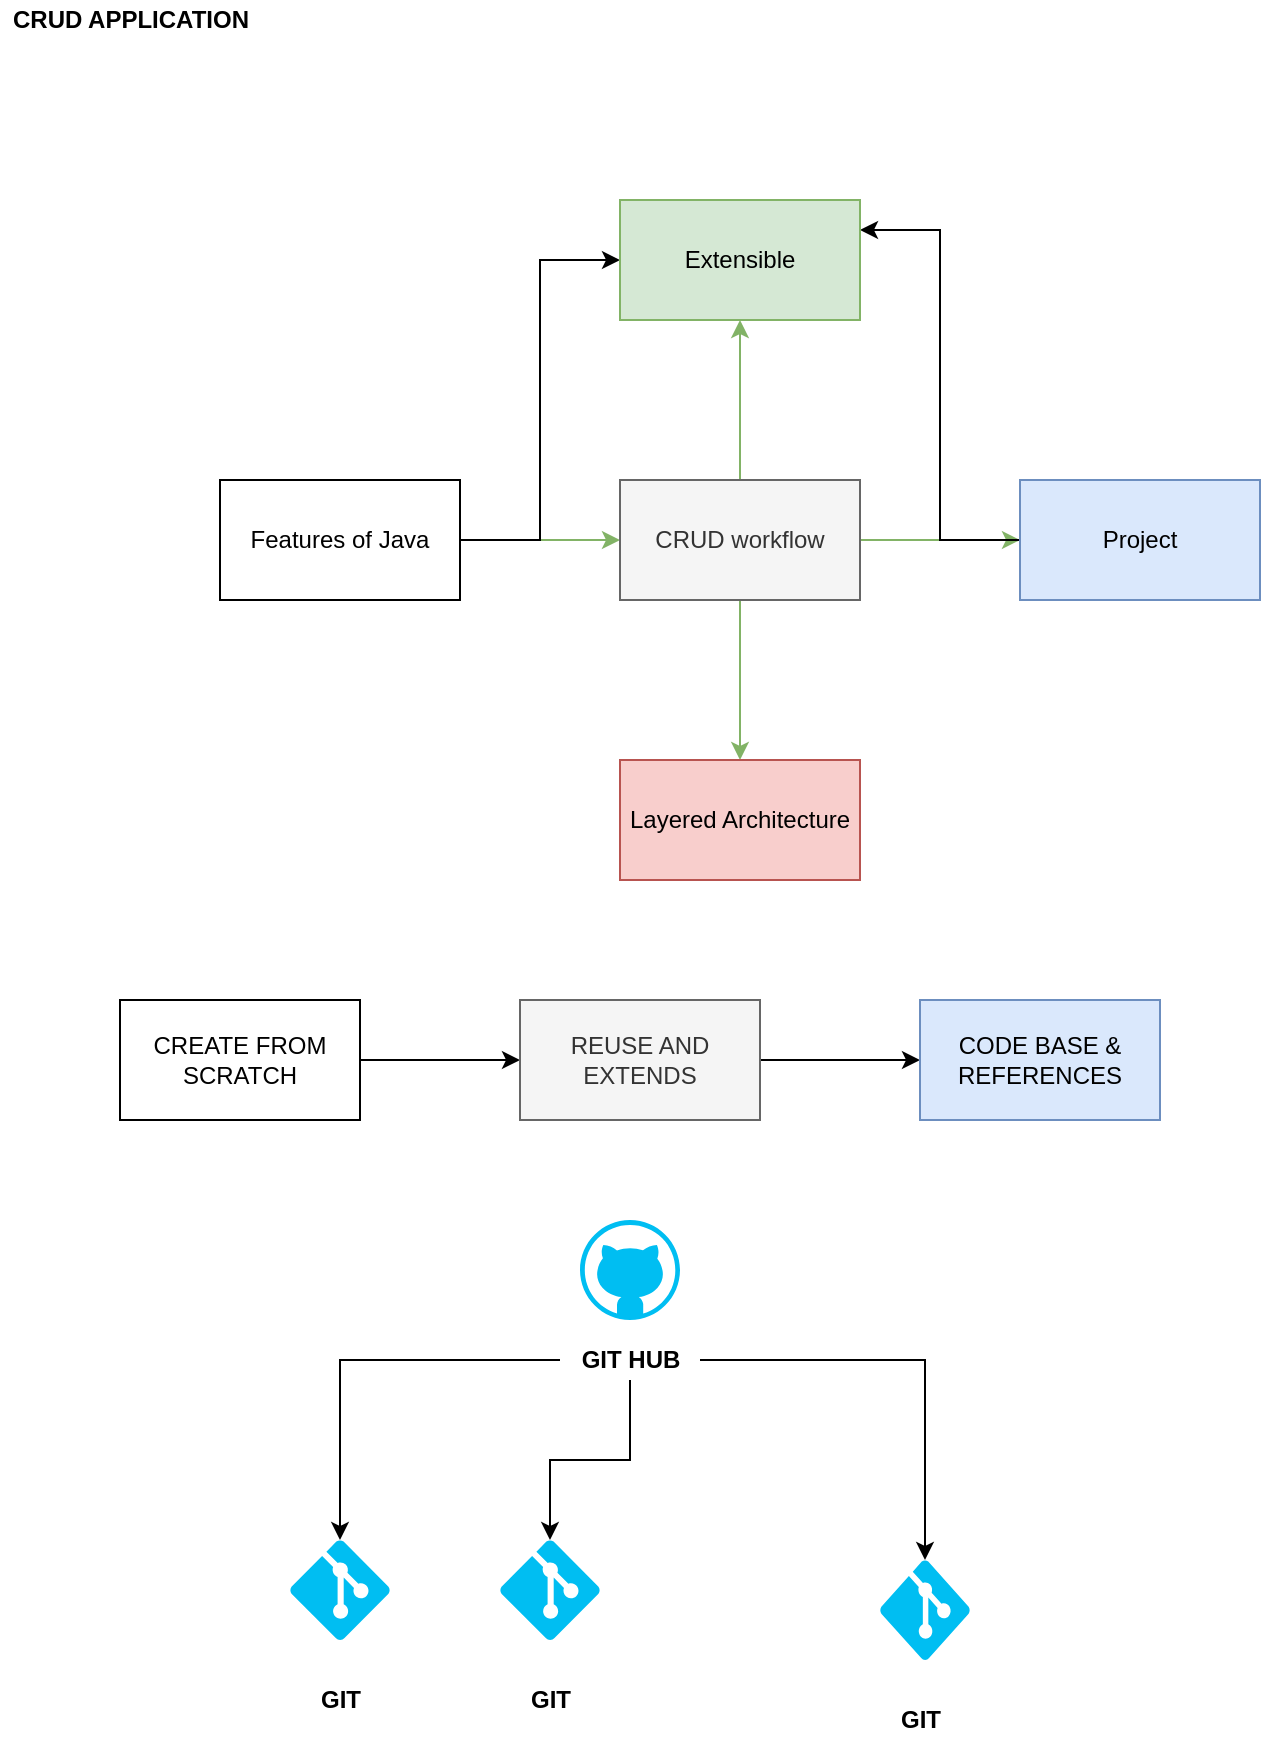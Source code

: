 <mxfile version="14.5.1" type="device" pages="5"><diagram id="7Rij3H_nVfbU7Rpy2KjH" name="Java Workflow"><mxGraphModel dx="1038" dy="616" grid="1" gridSize="10" guides="1" tooltips="1" connect="1" arrows="1" fold="1" page="1" pageScale="1" pageWidth="850" pageHeight="1100" math="0" shadow="0"><root><mxCell id="0"/><mxCell id="1" parent="0"/><mxCell id="KpVzfVhoJ_mXzQGME-BF-3" value="" style="edgeStyle=orthogonalEdgeStyle;rounded=0;orthogonalLoop=1;jettySize=auto;html=1;fillColor=#d5e8d4;strokeColor=#82b366;" parent="1" source="KpVzfVhoJ_mXzQGME-BF-1" target="KpVzfVhoJ_mXzQGME-BF-2" edge="1"><mxGeometry relative="1" as="geometry"/></mxCell><mxCell id="KpVzfVhoJ_mXzQGME-BF-10" style="edgeStyle=orthogonalEdgeStyle;rounded=0;orthogonalLoop=1;jettySize=auto;html=1;entryX=0;entryY=0.5;entryDx=0;entryDy=0;" parent="1" source="KpVzfVhoJ_mXzQGME-BF-1" target="KpVzfVhoJ_mXzQGME-BF-8" edge="1"><mxGeometry relative="1" as="geometry"/></mxCell><mxCell id="KpVzfVhoJ_mXzQGME-BF-1" value="Features of Java" style="rounded=0;whiteSpace=wrap;html=1;" parent="1" vertex="1"><mxGeometry x="130" y="260" width="120" height="60" as="geometry"/></mxCell><mxCell id="KpVzfVhoJ_mXzQGME-BF-5" value="" style="edgeStyle=orthogonalEdgeStyle;rounded=0;orthogonalLoop=1;jettySize=auto;html=1;fillColor=#d5e8d4;strokeColor=#82b366;" parent="1" source="KpVzfVhoJ_mXzQGME-BF-2" target="KpVzfVhoJ_mXzQGME-BF-4" edge="1"><mxGeometry relative="1" as="geometry"/></mxCell><mxCell id="KpVzfVhoJ_mXzQGME-BF-7" value="" style="edgeStyle=orthogonalEdgeStyle;rounded=0;orthogonalLoop=1;jettySize=auto;html=1;fillColor=#d5e8d4;strokeColor=#82b366;" parent="1" source="KpVzfVhoJ_mXzQGME-BF-2" target="KpVzfVhoJ_mXzQGME-BF-6" edge="1"><mxGeometry relative="1" as="geometry"/></mxCell><mxCell id="KpVzfVhoJ_mXzQGME-BF-9" value="" style="edgeStyle=orthogonalEdgeStyle;rounded=0;orthogonalLoop=1;jettySize=auto;html=1;fillColor=#d5e8d4;strokeColor=#82b366;" parent="1" source="KpVzfVhoJ_mXzQGME-BF-2" target="KpVzfVhoJ_mXzQGME-BF-8" edge="1"><mxGeometry relative="1" as="geometry"/></mxCell><mxCell id="KpVzfVhoJ_mXzQGME-BF-2" value="CRUD workflow" style="rounded=0;whiteSpace=wrap;html=1;fillColor=#f5f5f5;strokeColor=#666666;fontColor=#333333;" parent="1" vertex="1"><mxGeometry x="330" y="260" width="120" height="60" as="geometry"/></mxCell><mxCell id="KpVzfVhoJ_mXzQGME-BF-11" style="edgeStyle=orthogonalEdgeStyle;rounded=0;orthogonalLoop=1;jettySize=auto;html=1;entryX=1;entryY=0.25;entryDx=0;entryDy=0;" parent="1" source="KpVzfVhoJ_mXzQGME-BF-4" target="KpVzfVhoJ_mXzQGME-BF-8" edge="1"><mxGeometry relative="1" as="geometry"/></mxCell><mxCell id="KpVzfVhoJ_mXzQGME-BF-4" value="Project" style="rounded=0;whiteSpace=wrap;html=1;fillColor=#dae8fc;strokeColor=#6c8ebf;" parent="1" vertex="1"><mxGeometry x="530" y="260" width="120" height="60" as="geometry"/></mxCell><mxCell id="KpVzfVhoJ_mXzQGME-BF-6" value="Layered Architecture" style="rounded=0;whiteSpace=wrap;html=1;fillColor=#f8cecc;strokeColor=#b85450;" parent="1" vertex="1"><mxGeometry x="330" y="400" width="120" height="60" as="geometry"/></mxCell><mxCell id="KpVzfVhoJ_mXzQGME-BF-8" value="Extensible" style="rounded=0;whiteSpace=wrap;html=1;fillColor=#d5e8d4;strokeColor=#82b366;" parent="1" vertex="1"><mxGeometry x="330" y="120" width="120" height="60" as="geometry"/></mxCell><mxCell id="KpVzfVhoJ_mXzQGME-BF-12" value="CRUD APPLICATION" style="text;html=1;align=center;verticalAlign=middle;resizable=0;points=[];autosize=1;fontStyle=1" parent="1" vertex="1"><mxGeometry x="20" y="20" width="130" height="20" as="geometry"/></mxCell><mxCell id="KpVzfVhoJ_mXzQGME-BF-15" value="" style="edgeStyle=orthogonalEdgeStyle;rounded=0;orthogonalLoop=1;jettySize=auto;html=1;" parent="1" source="KpVzfVhoJ_mXzQGME-BF-13" target="KpVzfVhoJ_mXzQGME-BF-14" edge="1"><mxGeometry relative="1" as="geometry"/></mxCell><mxCell id="KpVzfVhoJ_mXzQGME-BF-13" value="CREATE FROM SCRATCH" style="rounded=0;whiteSpace=wrap;html=1;" parent="1" vertex="1"><mxGeometry x="80" y="520" width="120" height="60" as="geometry"/></mxCell><mxCell id="KpVzfVhoJ_mXzQGME-BF-17" value="" style="edgeStyle=orthogonalEdgeStyle;rounded=0;orthogonalLoop=1;jettySize=auto;html=1;" parent="1" source="KpVzfVhoJ_mXzQGME-BF-14" target="KpVzfVhoJ_mXzQGME-BF-16" edge="1"><mxGeometry relative="1" as="geometry"/></mxCell><mxCell id="KpVzfVhoJ_mXzQGME-BF-14" value="REUSE AND EXTENDS" style="rounded=0;whiteSpace=wrap;html=1;fillColor=#f5f5f5;strokeColor=#666666;fontColor=#333333;" parent="1" vertex="1"><mxGeometry x="280" y="520" width="120" height="60" as="geometry"/></mxCell><mxCell id="KpVzfVhoJ_mXzQGME-BF-16" value="CODE BASE &amp;amp; REFERENCES" style="rounded=0;whiteSpace=wrap;html=1;fillColor=#dae8fc;strokeColor=#6c8ebf;" parent="1" vertex="1"><mxGeometry x="480" y="520" width="120" height="60" as="geometry"/></mxCell><mxCell id="KpVzfVhoJ_mXzQGME-BF-18" value="" style="verticalLabelPosition=bottom;html=1;verticalAlign=top;align=center;strokeColor=none;fillColor=#00BEF2;shape=mxgraph.azure.github_code;pointerEvents=1;" parent="1" vertex="1"><mxGeometry x="310" y="630" width="50" height="50" as="geometry"/></mxCell><mxCell id="KpVzfVhoJ_mXzQGME-BF-19" value="" style="verticalLabelPosition=bottom;html=1;verticalAlign=top;align=center;strokeColor=none;fillColor=#00BEF2;shape=mxgraph.azure.git_repository;" parent="1" vertex="1"><mxGeometry x="165" y="790" width="50" height="50" as="geometry"/></mxCell><mxCell id="KpVzfVhoJ_mXzQGME-BF-20" value="GIT" style="text;html=1;align=center;verticalAlign=middle;resizable=0;points=[];autosize=1;fontStyle=1" parent="1" vertex="1"><mxGeometry x="170" y="860" width="40" height="20" as="geometry"/></mxCell><mxCell id="KpVzfVhoJ_mXzQGME-BF-27" style="edgeStyle=orthogonalEdgeStyle;rounded=0;orthogonalLoop=1;jettySize=auto;html=1;entryX=0.5;entryY=0;entryDx=0;entryDy=0;entryPerimeter=0;" parent="1" source="KpVzfVhoJ_mXzQGME-BF-21" target="KpVzfVhoJ_mXzQGME-BF-19" edge="1"><mxGeometry relative="1" as="geometry"/></mxCell><mxCell id="KpVzfVhoJ_mXzQGME-BF-28" style="edgeStyle=orthogonalEdgeStyle;rounded=0;orthogonalLoop=1;jettySize=auto;html=1;entryX=0.5;entryY=0;entryDx=0;entryDy=0;entryPerimeter=0;" parent="1" source="KpVzfVhoJ_mXzQGME-BF-21" target="KpVzfVhoJ_mXzQGME-BF-23" edge="1"><mxGeometry relative="1" as="geometry"/></mxCell><mxCell id="KpVzfVhoJ_mXzQGME-BF-29" style="edgeStyle=orthogonalEdgeStyle;rounded=0;orthogonalLoop=1;jettySize=auto;html=1;entryX=0.5;entryY=0;entryDx=0;entryDy=0;entryPerimeter=0;" parent="1" source="KpVzfVhoJ_mXzQGME-BF-21" target="KpVzfVhoJ_mXzQGME-BF-25" edge="1"><mxGeometry relative="1" as="geometry"/></mxCell><mxCell id="KpVzfVhoJ_mXzQGME-BF-21" value="GIT HUB" style="text;html=1;align=center;verticalAlign=middle;resizable=0;points=[];autosize=1;fontStyle=1" parent="1" vertex="1"><mxGeometry x="300" y="690" width="70" height="20" as="geometry"/></mxCell><mxCell id="KpVzfVhoJ_mXzQGME-BF-23" value="" style="verticalLabelPosition=bottom;html=1;verticalAlign=top;align=center;strokeColor=none;fillColor=#00BEF2;shape=mxgraph.azure.git_repository;" parent="1" vertex="1"><mxGeometry x="270" y="790" width="50" height="50" as="geometry"/></mxCell><mxCell id="KpVzfVhoJ_mXzQGME-BF-24" value="GIT" style="text;html=1;align=center;verticalAlign=middle;resizable=0;points=[];autosize=1;fontStyle=1" parent="1" vertex="1"><mxGeometry x="275" y="860" width="40" height="20" as="geometry"/></mxCell><mxCell id="KpVzfVhoJ_mXzQGME-BF-25" value="" style="verticalLabelPosition=bottom;html=1;verticalAlign=top;align=center;strokeColor=none;fillColor=#00BEF2;shape=mxgraph.azure.git_repository;" parent="1" vertex="1"><mxGeometry x="460" y="800" width="45" height="50" as="geometry"/></mxCell><mxCell id="KpVzfVhoJ_mXzQGME-BF-26" value="GIT" style="text;html=1;align=center;verticalAlign=middle;resizable=0;points=[];autosize=1;fontStyle=1" parent="1" vertex="1"><mxGeometry x="460" y="870" width="40" height="20" as="geometry"/></mxCell></root></mxGraphModel></diagram><diagram id="eF3lbDc64kPgn7T0L0BU" name="LAYERED ARCHITECTURE"><mxGraphModel dx="1888" dy="1716" grid="1" gridSize="10" guides="1" tooltips="1" connect="1" arrows="1" fold="1" page="1" pageScale="1" pageWidth="850" pageHeight="1100" math="0" shadow="0"><root><mxCell id="2FnzquDj8eVR03V270_R-0"/><mxCell id="2FnzquDj8eVR03V270_R-1" parent="2FnzquDj8eVR03V270_R-0"/><mxCell id="2FnzquDj8eVR03V270_R-4" value="" style="edgeStyle=orthogonalEdgeStyle;rounded=0;orthogonalLoop=1;jettySize=auto;html=1;" parent="2FnzquDj8eVR03V270_R-1" source="2FnzquDj8eVR03V270_R-2" target="2FnzquDj8eVR03V270_R-3" edge="1"><mxGeometry relative="1" as="geometry"/></mxCell><mxCell id="2FnzquDj8eVR03V270_R-6" value="" style="edgeStyle=orthogonalEdgeStyle;rounded=0;orthogonalLoop=1;jettySize=auto;html=1;" parent="2FnzquDj8eVR03V270_R-1" source="2FnzquDj8eVR03V270_R-2" target="2FnzquDj8eVR03V270_R-5" edge="1"><mxGeometry relative="1" as="geometry"/></mxCell><mxCell id="2FnzquDj8eVR03V270_R-2" value="UI" style="rounded=0;whiteSpace=wrap;html=1;" parent="2FnzquDj8eVR03V270_R-1" vertex="1"><mxGeometry x="50" y="120" width="120" height="60" as="geometry"/></mxCell><mxCell id="2FnzquDj8eVR03V270_R-3" value="JAVA COSOLE APP" style="rounded=0;whiteSpace=wrap;html=1;" parent="2FnzquDj8eVR03V270_R-1" vertex="1"><mxGeometry x="50" y="260" width="120" height="60" as="geometry"/></mxCell><mxCell id="2FnzquDj8eVR03V270_R-5" value="ANGULAR / REACT" style="rounded=0;whiteSpace=wrap;html=1;" parent="2FnzquDj8eVR03V270_R-1" vertex="1"><mxGeometry x="-150" y="120" width="120" height="60" as="geometry"/></mxCell><mxCell id="2FnzquDj8eVR03V270_R-7" value="SERVICES" style="rounded=0;whiteSpace=wrap;html=1;" parent="2FnzquDj8eVR03V270_R-1" vertex="1"><mxGeometry x="310" y="120" width="120" height="60" as="geometry"/></mxCell><mxCell id="2FnzquDj8eVR03V270_R-12" value="" style="edgeStyle=orthogonalEdgeStyle;rounded=0;orthogonalLoop=1;jettySize=auto;html=1;" parent="2FnzquDj8eVR03V270_R-1" source="2FnzquDj8eVR03V270_R-9" target="2FnzquDj8eVR03V270_R-11" edge="1"><mxGeometry relative="1" as="geometry"/></mxCell><mxCell id="2FnzquDj8eVR03V270_R-19" style="edgeStyle=orthogonalEdgeStyle;rounded=0;orthogonalLoop=1;jettySize=auto;html=1;entryX=0;entryY=0.75;entryDx=0;entryDy=0;" parent="2FnzquDj8eVR03V270_R-1" source="2FnzquDj8eVR03V270_R-9" target="2FnzquDj8eVR03V270_R-18" edge="1"><mxGeometry relative="1" as="geometry"/></mxCell><mxCell id="2FnzquDj8eVR03V270_R-21" style="edgeStyle=orthogonalEdgeStyle;rounded=0;orthogonalLoop=1;jettySize=auto;html=1;entryX=0;entryY=0.5;entryDx=0;entryDy=0;" parent="2FnzquDj8eVR03V270_R-1" source="2FnzquDj8eVR03V270_R-9" target="2FnzquDj8eVR03V270_R-20" edge="1"><mxGeometry relative="1" as="geometry"/></mxCell><mxCell id="ALGlSt0G9GW3Wf2cWzCR-1" value="" style="edgeStyle=orthogonalEdgeStyle;rounded=0;orthogonalLoop=1;jettySize=auto;html=1;" parent="2FnzquDj8eVR03V270_R-1" source="2FnzquDj8eVR03V270_R-9" target="ALGlSt0G9GW3Wf2cWzCR-0" edge="1"><mxGeometry relative="1" as="geometry"/></mxCell><mxCell id="2FnzquDj8eVR03V270_R-9" value="REPOSITORY" style="rounded=0;whiteSpace=wrap;html=1;fillColor=#1ba1e2;strokeColor=#006EAF;fontColor=#ffffff;" parent="2FnzquDj8eVR03V270_R-1" vertex="1"><mxGeometry x="560" y="120" width="120" height="60" as="geometry"/></mxCell><mxCell id="2FnzquDj8eVR03V270_R-11" value="DATABASE" style="rounded=0;whiteSpace=wrap;html=1;fillColor=#1ba1e2;strokeColor=#006EAF;fontColor=#ffffff;" parent="2FnzquDj8eVR03V270_R-1" vertex="1"><mxGeometry x="750" y="70" width="120" height="60" as="geometry"/></mxCell><mxCell id="2FnzquDj8eVR03V270_R-18" value="FLAT FILE (.CSV)" style="rounded=0;whiteSpace=wrap;html=1;fillColor=#1ba1e2;strokeColor=#006EAF;fontColor=#ffffff;" parent="2FnzquDj8eVR03V270_R-1" vertex="1"><mxGeometry x="750" y="150" width="120" height="60" as="geometry"/></mxCell><mxCell id="2FnzquDj8eVR03V270_R-22" style="edgeStyle=orthogonalEdgeStyle;rounded=0;orthogonalLoop=1;jettySize=auto;html=1;entryX=0.5;entryY=1;entryDx=0;entryDy=0;" parent="2FnzquDj8eVR03V270_R-1" source="2FnzquDj8eVR03V270_R-20" target="2FnzquDj8eVR03V270_R-7" edge="1"><mxGeometry relative="1" as="geometry"/></mxCell><mxCell id="2FnzquDj8eVR03V270_R-20" value="RESTful (web service)" style="rounded=0;whiteSpace=wrap;html=1;fillColor=#e1d5e7;strokeColor=#9673a6;" parent="2FnzquDj8eVR03V270_R-1" vertex="1"><mxGeometry x="750" y="250" width="120" height="60" as="geometry"/></mxCell><mxCell id="ALGlSt0G9GW3Wf2cWzCR-0" value="Product (Model)" style="rounded=0;whiteSpace=wrap;html=1;fillColor=#e51400;strokeColor=#B20000;fontColor=#ffffff;" parent="2FnzquDj8eVR03V270_R-1" vertex="1"><mxGeometry x="560" y="-20" width="120" height="60" as="geometry"/></mxCell><mxCell id="zlrm7XaKwxMy-oPOLIs_-4" value="interface" style="ellipse;whiteSpace=wrap;html=1;" vertex="1" parent="2FnzquDj8eVR03V270_R-1"><mxGeometry x="200" y="110" width="90" height="80" as="geometry"/></mxCell><mxCell id="zlrm7XaKwxMy-oPOLIs_-5" value="interface" style="ellipse;whiteSpace=wrap;html=1;" vertex="1" parent="2FnzquDj8eVR03V270_R-1"><mxGeometry x="460" y="110" width="90" height="80" as="geometry"/></mxCell></root></mxGraphModel></diagram><diagram id="Y9wUMqkbAGdxZ2v1cQzP" name="Recap &amp; Plan"><mxGraphModel dx="1888" dy="616" grid="1" gridSize="10" guides="1" tooltips="1" connect="1" arrows="1" fold="1" page="1" pageScale="1" pageWidth="850" pageHeight="1100" math="0" shadow="0"><root><mxCell id="zuB1ODUKz71O_up9IuvN-0"/><mxCell id="zuB1ODUKz71O_up9IuvN-1" parent="zuB1ODUKz71O_up9IuvN-0"/><mxCell id="zuB1ODUKz71O_up9IuvN-2" value="" style="ellipse;whiteSpace=wrap;html=1;aspect=fixed;fillColor=#fff2cc;strokeColor=#d6b656;" parent="zuB1ODUKz71O_up9IuvN-1" vertex="1"><mxGeometry x="52.5" y="602.5" width="340" height="340" as="geometry"/></mxCell><mxCell id="zuB1ODUKz71O_up9IuvN-3" value="" style="ellipse;whiteSpace=wrap;html=1;aspect=fixed;fillColor=#e1d5e7;strokeColor=#9673a6;" parent="zuB1ODUKz71O_up9IuvN-1" vertex="1"><mxGeometry x="115" y="665" width="215" height="215" as="geometry"/></mxCell><mxCell id="zuB1ODUKz71O_up9IuvN-4" value="" style="ellipse;whiteSpace=wrap;html=1;aspect=fixed;fillColor=#dae8fc;strokeColor=#6c8ebf;" parent="zuB1ODUKz71O_up9IuvN-1" vertex="1"><mxGeometry x="480" y="645" width="220" height="220" as="geometry"/></mxCell><mxCell id="zuB1ODUKz71O_up9IuvN-5" value="GOALS" style="ellipse;whiteSpace=wrap;html=1;aspect=fixed;fillColor=#fff2cc;strokeColor=#d6b656;" parent="zuB1ODUKz71O_up9IuvN-1" vertex="1"><mxGeometry x="550" y="715" width="80" height="80" as="geometry"/></mxCell><mxCell id="zuB1ODUKz71O_up9IuvN-6" value="CORE" style="ellipse;whiteSpace=wrap;html=1;aspect=fixed;fillColor=#1ba1e2;strokeColor=#006EAF;fontColor=#ffffff;" parent="zuB1ODUKz71O_up9IuvN-1" vertex="1"><mxGeometry x="180" y="730" width="80" height="80" as="geometry"/></mxCell><mxCell id="zuB1ODUKz71O_up9IuvN-7" value="EXPAND" style="text;html=1;align=center;verticalAlign=middle;resizable=0;points=[];autosize=1;fontStyle=1" parent="zuB1ODUKz71O_up9IuvN-1" vertex="1"><mxGeometry x="190" y="830" width="60" height="20" as="geometry"/></mxCell><mxCell id="zuB1ODUKz71O_up9IuvN-8" value="RESEARCH" style="text;html=1;align=center;verticalAlign=middle;resizable=0;points=[];autosize=1;fontStyle=1" parent="zuB1ODUKz71O_up9IuvN-1" vertex="1"><mxGeometry x="180" y="900" width="80" height="20" as="geometry"/></mxCell><mxCell id="zuB1ODUKz71O_up9IuvN-9" value="" style="ellipse;whiteSpace=wrap;html=1;aspect=fixed;fillColor=#d5e8d4;strokeColor=#82b366;" parent="zuB1ODUKz71O_up9IuvN-1" vertex="1"><mxGeometry x="245" y="675" width="190" height="190" as="geometry"/></mxCell><mxCell id="zuB1ODUKz71O_up9IuvN-10" value="COLLOBORATION &lt;br&gt;AS A COMMUNITY" style="text;html=1;align=center;verticalAlign=middle;resizable=0;points=[];autosize=1;fontStyle=1" parent="zuB1ODUKz71O_up9IuvN-1" vertex="1"><mxGeometry x="280" y="757.5" width="120" height="30" as="geometry"/></mxCell><mxCell id="zuB1ODUKz71O_up9IuvN-11" value="" style="edgeStyle=orthogonalEdgeStyle;rounded=0;orthogonalLoop=1;jettySize=auto;html=1;" parent="zuB1ODUKz71O_up9IuvN-1" source="zuB1ODUKz71O_up9IuvN-13" target="zuB1ODUKz71O_up9IuvN-14" edge="1"><mxGeometry relative="1" as="geometry"/></mxCell><mxCell id="zuB1ODUKz71O_up9IuvN-12" value="" style="edgeStyle=orthogonalEdgeStyle;rounded=0;orthogonalLoop=1;jettySize=auto;html=1;" parent="zuB1ODUKz71O_up9IuvN-1" source="zuB1ODUKz71O_up9IuvN-13" target="zuB1ODUKz71O_up9IuvN-15" edge="1"><mxGeometry relative="1" as="geometry"/></mxCell><mxCell id="zuB1ODUKz71O_up9IuvN-13" value="Packages" style="rounded=1;whiteSpace=wrap;html=1;" parent="zuB1ODUKz71O_up9IuvN-1" vertex="1"><mxGeometry x="-90" y="360" width="120" height="60" as="geometry"/></mxCell><mxCell id="zuB1ODUKz71O_up9IuvN-14" value="layer wise&amp;nbsp; (ui, service, repo)" style="rounded=1;whiteSpace=wrap;html=1;fillColor=#dae8fc;strokeColor=#6c8ebf;" parent="zuB1ODUKz71O_up9IuvN-1" vertex="1"><mxGeometry x="-90" y="500" width="120" height="60" as="geometry"/></mxCell><mxCell id="zuB1ODUKz71O_up9IuvN-15" value="feature wise (prodcut, order, customer)" style="rounded=1;whiteSpace=wrap;html=1;fillColor=#dae8fc;strokeColor=#6c8ebf;" parent="zuB1ODUKz71O_up9IuvN-1" vertex="1"><mxGeometry x="110" y="360" width="120" height="60" as="geometry"/></mxCell><mxCell id="zuB1ODUKz71O_up9IuvN-16" value="Collections" style="rounded=1;whiteSpace=wrap;html=1;" parent="zuB1ODUKz71O_up9IuvN-1" vertex="1"><mxGeometry x="380" y="340" width="120" height="60" as="geometry"/></mxCell><mxCell id="zuB1ODUKz71O_up9IuvN-17" value="Connect MySQL/JDB" style="rounded=1;whiteSpace=wrap;html=1;" parent="zuB1ODUKz71O_up9IuvN-1" vertex="1"><mxGeometry x="380" y="440" width="120" height="60" as="geometry"/></mxCell><mxCell id="zuB1ODUKz71O_up9IuvN-18" value="Project (Git, GitHub)" style="rounded=1;whiteSpace=wrap;html=1;" parent="zuB1ODUKz71O_up9IuvN-1" vertex="1"><mxGeometry x="570" y="340" width="120" height="60" as="geometry"/></mxCell><mxCell id="zuB1ODUKz71O_up9IuvN-19" value="" style="edgeStyle=orthogonalEdgeStyle;rounded=0;orthogonalLoop=1;jettySize=auto;html=1;" parent="zuB1ODUKz71O_up9IuvN-1" source="zuB1ODUKz71O_up9IuvN-20" target="zuB1ODUKz71O_up9IuvN-22" edge="1"><mxGeometry relative="1" as="geometry"/></mxCell><mxCell id="zuB1ODUKz71O_up9IuvN-20" value="Ex" style="rounded=1;whiteSpace=wrap;html=1;" parent="zuB1ODUKz71O_up9IuvN-1" vertex="1"><mxGeometry x="393" y="520" width="120" height="60" as="geometry"/></mxCell><mxCell id="zuB1ODUKz71O_up9IuvN-21" value="" style="edgeStyle=orthogonalEdgeStyle;rounded=0;orthogonalLoop=1;jettySize=auto;html=1;" parent="zuB1ODUKz71O_up9IuvN-1" source="zuB1ODUKz71O_up9IuvN-22" target="zuB1ODUKz71O_up9IuvN-24" edge="1"><mxGeometry relative="1" as="geometry"/></mxCell><mxCell id="zuB1ODUKz71O_up9IuvN-22" value="Demos" style="rounded=1;whiteSpace=wrap;html=1;" parent="zuB1ODUKz71O_up9IuvN-1" vertex="1"><mxGeometry x="593" y="520" width="120" height="60" as="geometry"/></mxCell><mxCell id="zuB1ODUKz71O_up9IuvN-23" value="" style="edgeStyle=orthogonalEdgeStyle;rounded=0;orthogonalLoop=1;jettySize=auto;html=1;" parent="zuB1ODUKz71O_up9IuvN-1" source="zuB1ODUKz71O_up9IuvN-24" target="zuB1ODUKz71O_up9IuvN-25" edge="1"><mxGeometry relative="1" as="geometry"/></mxCell><mxCell id="zuB1ODUKz71O_up9IuvN-24" value="Demo Project" style="rounded=1;whiteSpace=wrap;html=1;" parent="zuB1ODUKz71O_up9IuvN-1" vertex="1"><mxGeometry x="793" y="520" width="120" height="60" as="geometry"/></mxCell><mxCell id="zuB1ODUKz71O_up9IuvN-25" value="Project" style="rounded=1;whiteSpace=wrap;html=1;" parent="zuB1ODUKz71O_up9IuvN-1" vertex="1"><mxGeometry x="993" y="520" width="120" height="60" as="geometry"/></mxCell><mxCell id="zuB1ODUKz71O_up9IuvN-26" value="Debugging" style="rounded=1;whiteSpace=wrap;html=1;" parent="zuB1ODUKz71O_up9IuvN-1" vertex="1"><mxGeometry x="-190" y="40" width="120" height="60" as="geometry"/></mxCell><mxCell id="LzU88H7Hp7l6h_yMeyeR-4" value="" style="edgeStyle=orthogonalEdgeStyle;rounded=0;orthogonalLoop=1;jettySize=auto;html=1;" edge="1" parent="zuB1ODUKz71O_up9IuvN-1" source="LzU88H7Hp7l6h_yMeyeR-0" target="LzU88H7Hp7l6h_yMeyeR-3"><mxGeometry relative="1" as="geometry"/></mxCell><mxCell id="LzU88H7Hp7l6h_yMeyeR-0" value="Maven" style="rounded=1;whiteSpace=wrap;html=1;fillColor=#e3c800;strokeColor=#B09500;fontColor=#ffffff;" vertex="1" parent="zuB1ODUKz71O_up9IuvN-1"><mxGeometry x="240" y="30" width="120" height="60" as="geometry"/></mxCell><mxCell id="LzU88H7Hp7l6h_yMeyeR-2" style="edgeStyle=orthogonalEdgeStyle;rounded=0;orthogonalLoop=1;jettySize=auto;html=1;" edge="1" parent="zuB1ODUKz71O_up9IuvN-1" source="LzU88H7Hp7l6h_yMeyeR-1" target="LzU88H7Hp7l6h_yMeyeR-0"><mxGeometry relative="1" as="geometry"/></mxCell><mxCell id="LzU88H7Hp7l6h_yMeyeR-1" value="Traditional Project" style="rounded=1;whiteSpace=wrap;html=1;fillColor=#b1ddf0;strokeColor=#10739e;" vertex="1" parent="zuB1ODUKz71O_up9IuvN-1"><mxGeometry x="30" y="30" width="120" height="60" as="geometry"/></mxCell><mxCell id="LzU88H7Hp7l6h_yMeyeR-3" value="Ease of creating new projects with dependencies" style="rounded=1;whiteSpace=wrap;html=1;fillColor=#fad9d5;strokeColor=#ae4132;" vertex="1" parent="zuB1ODUKz71O_up9IuvN-1"><mxGeometry x="440" y="30" width="120" height="60" as="geometry"/></mxCell><mxCell id="LzU88H7Hp7l6h_yMeyeR-7" value="" style="edgeStyle=orthogonalEdgeStyle;rounded=0;orthogonalLoop=1;jettySize=auto;html=1;" edge="1" parent="zuB1ODUKz71O_up9IuvN-1" source="LzU88H7Hp7l6h_yMeyeR-5" target="LzU88H7Hp7l6h_yMeyeR-6"><mxGeometry relative="1" as="geometry"/></mxCell><mxCell id="LzU88H7Hp7l6h_yMeyeR-5" value="App with layered architecture" style="rounded=1;whiteSpace=wrap;html=1;fillColor=#fad9d5;strokeColor=#ae4132;" vertex="1" parent="zuB1ODUKz71O_up9IuvN-1"><mxGeometry x="30" y="120" width="120" height="60" as="geometry"/></mxCell><mxCell id="LzU88H7Hp7l6h_yMeyeR-6" value="App with layered architecture &amp;amp; Interface Driven Development" style="rounded=1;whiteSpace=wrap;html=1;fillColor=#fad9d5;strokeColor=#ae4132;" vertex="1" parent="zuB1ODUKz71O_up9IuvN-1"><mxGeometry x="230" y="120" width="120" height="60" as="geometry"/></mxCell></root></mxGraphModel></diagram><diagram id="ntK6cS7Lq61rvxLRphml" name="GIT"><mxGraphModel dx="1888" dy="616" grid="1" gridSize="10" guides="1" tooltips="1" connect="1" arrows="1" fold="1" page="1" pageScale="1" pageWidth="850" pageHeight="1100" math="0" shadow="0"><root><mxCell id="XbwP_AQGwuHjXs2K9mKn-0"/><mxCell id="XbwP_AQGwuHjXs2K9mKn-1" parent="XbwP_AQGwuHjXs2K9mKn-0"/><mxCell id="ytN8Pnsq0_vUX7pLRLVd-5" style="edgeStyle=orthogonalEdgeStyle;rounded=0;orthogonalLoop=1;jettySize=auto;html=1;entryX=0.032;entryY=0.736;entryDx=0;entryDy=0;entryPerimeter=0;" edge="1" parent="XbwP_AQGwuHjXs2K9mKn-1" source="ytN8Pnsq0_vUX7pLRLVd-0" target="ytN8Pnsq0_vUX7pLRLVd-2"><mxGeometry relative="1" as="geometry"/></mxCell><mxCell id="ytN8Pnsq0_vUX7pLRLVd-0" value="" style="rounded=0;whiteSpace=wrap;html=1;" vertex="1" parent="XbwP_AQGwuHjXs2K9mKn-1"><mxGeometry x="-40" y="20" width="590" height="510" as="geometry"/></mxCell><mxCell id="XbwP_AQGwuHjXs2K9mKn-3" value="GIT (ANGEL)" style="text;html=1;align=center;verticalAlign=middle;resizable=0;points=[];autosize=1;fontStyle=1" vertex="1" parent="XbwP_AQGwuHjXs2K9mKn-1"><mxGeometry x="55" y="90" width="90" height="20" as="geometry"/></mxCell><mxCell id="XbwP_AQGwuHjXs2K9mKn-4" value="" style="html=1;verticalLabelPosition=bottom;align=center;labelBackgroundColor=#ffffff;verticalAlign=top;strokeWidth=2;strokeColor=#0080F0;shadow=0;dashed=0;shape=mxgraph.ios7.icons.book;" vertex="1" parent="XbwP_AQGwuHjXs2K9mKn-1"><mxGeometry x="240" y="54.5" width="30" height="25.5" as="geometry"/></mxCell><mxCell id="XbwP_AQGwuHjXs2K9mKn-8" value="" style="edgeStyle=orthogonalEdgeStyle;rounded=0;orthogonalLoop=1;jettySize=auto;html=1;" edge="1" parent="XbwP_AQGwuHjXs2K9mKn-1" source="XbwP_AQGwuHjXs2K9mKn-5" target="XbwP_AQGwuHjXs2K9mKn-7"><mxGeometry relative="1" as="geometry"/></mxCell><mxCell id="XbwP_AQGwuHjXs2K9mKn-9" value="" style="edgeStyle=orthogonalEdgeStyle;rounded=0;orthogonalLoop=1;jettySize=auto;html=1;" edge="1" parent="XbwP_AQGwuHjXs2K9mKn-1" source="XbwP_AQGwuHjXs2K9mKn-5" target="XbwP_AQGwuHjXs2K9mKn-7"><mxGeometry relative="1" as="geometry"/></mxCell><mxCell id="XbwP_AQGwuHjXs2K9mKn-10" value="" style="edgeStyle=orthogonalEdgeStyle;rounded=0;orthogonalLoop=1;jettySize=auto;html=1;" edge="1" parent="XbwP_AQGwuHjXs2K9mKn-1" source="XbwP_AQGwuHjXs2K9mKn-5" target="XbwP_AQGwuHjXs2K9mKn-7"><mxGeometry relative="1" as="geometry"/></mxCell><mxCell id="XbwP_AQGwuHjXs2K9mKn-12" style="edgeStyle=orthogonalEdgeStyle;rounded=0;orthogonalLoop=1;jettySize=auto;html=1;entryX=0;entryY=0.5;entryDx=0;entryDy=0;" edge="1" parent="XbwP_AQGwuHjXs2K9mKn-1" source="XbwP_AQGwuHjXs2K9mKn-5" target="XbwP_AQGwuHjXs2K9mKn-11"><mxGeometry relative="1" as="geometry"/></mxCell><mxCell id="XbwP_AQGwuHjXs2K9mKn-5" value="" style="html=1;verticalLabelPosition=bottom;align=center;labelBackgroundColor=#ffffff;verticalAlign=top;strokeWidth=2;strokeColor=#0080F0;shadow=0;dashed=0;shape=mxgraph.ios7.icons.book;" vertex="1" parent="XbwP_AQGwuHjXs2K9mKn-1"><mxGeometry x="75" y="190" width="30" height="25.5" as="geometry"/></mxCell><mxCell id="XbwP_AQGwuHjXs2K9mKn-6" value="HEAVENLY LANGUAGE (.GIT)" style="text;html=1;align=center;verticalAlign=middle;resizable=0;points=[];autosize=1;fontStyle=1" vertex="1" parent="XbwP_AQGwuHjXs2K9mKn-1"><mxGeometry x="160" y="90" width="190" height="20" as="geometry"/></mxCell><mxCell id="XbwP_AQGwuHjXs2K9mKn-7" value="WORKING DIRECTORY (OUR FOLDER)" style="text;html=1;align=center;verticalAlign=middle;resizable=0;points=[];autosize=1;fontStyle=1" vertex="1" parent="XbwP_AQGwuHjXs2K9mKn-1"><mxGeometry x="-30" y="250" width="240" height="20" as="geometry"/></mxCell><mxCell id="XbwP_AQGwuHjXs2K9mKn-14" value="" style="edgeStyle=orthogonalEdgeStyle;rounded=0;orthogonalLoop=1;jettySize=auto;html=1;" edge="1" parent="XbwP_AQGwuHjXs2K9mKn-1" source="XbwP_AQGwuHjXs2K9mKn-11" target="XbwP_AQGwuHjXs2K9mKn-13"><mxGeometry relative="1" as="geometry"/></mxCell><mxCell id="XbwP_AQGwuHjXs2K9mKn-11" value="&lt;div&gt;Untracked files:&lt;/div&gt;&lt;div&gt;&amp;nbsp; (use &quot;git add &amp;lt;file&amp;gt;...&quot; to include in what will be committed)&lt;/div&gt;&lt;div&gt;&amp;nbsp; &amp;nbsp; &amp;nbsp; &amp;nbsp; My first file.txt&lt;/div&gt;&lt;div&gt;&lt;br&gt;&lt;/div&gt;" style="whiteSpace=wrap;html=1;fillColor=#ffe6cc;strokeColor=#d79b00;" vertex="1" parent="XbwP_AQGwuHjXs2K9mKn-1"><mxGeometry x="160" y="172.75" width="320" height="60" as="geometry"/></mxCell><mxCell id="XbwP_AQGwuHjXs2K9mKn-17" value="" style="edgeStyle=orthogonalEdgeStyle;rounded=0;orthogonalLoop=1;jettySize=auto;html=1;" edge="1" parent="XbwP_AQGwuHjXs2K9mKn-1" source="XbwP_AQGwuHjXs2K9mKn-13" target="XbwP_AQGwuHjXs2K9mKn-16"><mxGeometry relative="1" as="geometry"/></mxCell><mxCell id="XbwP_AQGwuHjXs2K9mKn-13" value="&lt;div&gt;Changes to be committed:&lt;/div&gt;&lt;div&gt;&amp;nbsp; (use &quot;git rm --cached &amp;lt;file&amp;gt;...&quot; to unstage)&lt;/div&gt;&lt;div&gt;&amp;nbsp; &amp;nbsp; &amp;nbsp; &amp;nbsp; new file:&amp;nbsp; &amp;nbsp;My first file.txt&lt;/div&gt;&lt;div&gt;&lt;br&gt;&lt;/div&gt;" style="whiteSpace=wrap;html=1;fillColor=#fff2cc;strokeColor=#d6b656;" vertex="1" parent="XbwP_AQGwuHjXs2K9mKn-1"><mxGeometry x="200" y="300" width="240" height="60" as="geometry"/></mxCell><mxCell id="XbwP_AQGwuHjXs2K9mKn-15" value="git add ." style="text;html=1;align=center;verticalAlign=middle;resizable=0;points=[];autosize=1;fontStyle=1" vertex="1" parent="XbwP_AQGwuHjXs2K9mKn-1"><mxGeometry x="340" y="260" width="60" height="20" as="geometry"/></mxCell><mxCell id="XbwP_AQGwuHjXs2K9mKn-16" value="&lt;div&gt;make changes permanent&lt;/div&gt;" style="whiteSpace=wrap;html=1;fillColor=#f8cecc;strokeColor=#b85450;" vertex="1" parent="XbwP_AQGwuHjXs2K9mKn-1"><mxGeometry x="200" y="410" width="240" height="60" as="geometry"/></mxCell><mxCell id="XbwP_AQGwuHjXs2K9mKn-18" value="git commit" style="text;html=1;align=center;verticalAlign=middle;resizable=0;points=[];autosize=1;fontStyle=1" vertex="1" parent="XbwP_AQGwuHjXs2K9mKn-1"><mxGeometry x="340" y="380" width="80" height="20" as="geometry"/></mxCell><mxCell id="ytN8Pnsq0_vUX7pLRLVd-9" style="edgeStyle=orthogonalEdgeStyle;rounded=0;orthogonalLoop=1;jettySize=auto;html=1;entryX=1.006;entryY=0.201;entryDx=0;entryDy=0;entryPerimeter=0;" edge="1" parent="XbwP_AQGwuHjXs2K9mKn-1" source="ytN8Pnsq0_vUX7pLRLVd-2" target="ytN8Pnsq0_vUX7pLRLVd-0"><mxGeometry relative="1" as="geometry"><Array as="points"><mxPoint x="695" y="123"/></Array></mxGeometry></mxCell><mxCell id="ytN8Pnsq0_vUX7pLRLVd-2" value="" style="verticalLabelPosition=bottom;html=1;verticalAlign=top;align=center;strokeColor=none;fillColor=#00BEF2;shape=mxgraph.azure.github_code;pointerEvents=1;" vertex="1" parent="XbwP_AQGwuHjXs2K9mKn-1"><mxGeometry x="670" y="239" width="50" height="50" as="geometry"/></mxCell><mxCell id="ytN8Pnsq0_vUX7pLRLVd-3" value="" style="verticalLabelPosition=bottom;html=1;verticalAlign=top;align=center;strokeColor=none;fillColor=#00BEF2;shape=mxgraph.azure.git_repository;" vertex="1" parent="XbwP_AQGwuHjXs2K9mKn-1"><mxGeometry x="75" y="30" width="50" height="50" as="geometry"/></mxCell><mxCell id="ytN8Pnsq0_vUX7pLRLVd-20" style="edgeStyle=orthogonalEdgeStyle;rounded=0;orthogonalLoop=1;jettySize=auto;html=1;entryX=0.5;entryY=0;entryDx=0;entryDy=0;entryPerimeter=0;" edge="1" parent="XbwP_AQGwuHjXs2K9mKn-1" source="ytN8Pnsq0_vUX7pLRLVd-4" target="ytN8Pnsq0_vUX7pLRLVd-15"><mxGeometry relative="1" as="geometry"/></mxCell><mxCell id="ytN8Pnsq0_vUX7pLRLVd-4" value="GitHub" style="text;html=1;align=center;verticalAlign=middle;resizable=0;points=[];autosize=1;fontStyle=1" vertex="1" parent="XbwP_AQGwuHjXs2K9mKn-1"><mxGeometry x="670" y="300" width="60" height="20" as="geometry"/></mxCell><mxCell id="ytN8Pnsq0_vUX7pLRLVd-6" value="PUSH" style="text;html=1;align=center;verticalAlign=middle;resizable=0;points=[];autosize=1;fontStyle=1" vertex="1" parent="XbwP_AQGwuHjXs2K9mKn-1"><mxGeometry x="590" y="240" width="50" height="20" as="geometry"/></mxCell><mxCell id="ytN8Pnsq0_vUX7pLRLVd-7" value="Ditributed Version Control System&amp;nbsp;" style="text;html=1;align=center;verticalAlign=middle;resizable=0;points=[];autosize=1;fontStyle=1" vertex="1" parent="XbwP_AQGwuHjXs2K9mKn-1"><mxGeometry x="-30" y="120" width="210" height="20" as="geometry"/></mxCell><mxCell id="ytN8Pnsq0_vUX7pLRLVd-8" value="Branching (Feature)" style="text;html=1;align=center;verticalAlign=middle;resizable=0;points=[];autosize=1;fontStyle=1" vertex="1" parent="XbwP_AQGwuHjXs2K9mKn-1"><mxGeometry x="-170" y="70" width="130" height="20" as="geometry"/></mxCell><mxCell id="ytN8Pnsq0_vUX7pLRLVd-10" value="PULL" style="text;html=1;align=center;verticalAlign=middle;resizable=0;points=[];autosize=1;fontStyle=1" vertex="1" parent="XbwP_AQGwuHjXs2K9mKn-1"><mxGeometry x="590" y="130" width="50" height="20" as="geometry"/></mxCell><mxCell id="ytN8Pnsq0_vUX7pLRLVd-13" value="" style="edgeStyle=orthogonalEdgeStyle;rounded=0;orthogonalLoop=1;jettySize=auto;html=1;" edge="1" parent="XbwP_AQGwuHjXs2K9mKn-1" source="ytN8Pnsq0_vUX7pLRLVd-11" target="ytN8Pnsq0_vUX7pLRLVd-12"><mxGeometry relative="1" as="geometry"/></mxCell><mxCell id="ytN8Pnsq0_vUX7pLRLVd-11" value="" style="verticalLabelPosition=bottom;html=1;verticalAlign=top;align=center;strokeColor=none;fillColor=#00BEF2;shape=mxgraph.azure.git_repository;" vertex="1" parent="XbwP_AQGwuHjXs2K9mKn-1"><mxGeometry x="-30" y="560" width="50" height="50" as="geometry"/></mxCell><mxCell id="ytN8Pnsq0_vUX7pLRLVd-12" value="master&lt;br&gt;(main)" style="whiteSpace=wrap;html=1;verticalAlign=top;strokeColor=none;fillColor=#00BEF2;" vertex="1" parent="XbwP_AQGwuHjXs2K9mKn-1"><mxGeometry x="65" y="555" width="120" height="60" as="geometry"/></mxCell><mxCell id="ytN8Pnsq0_vUX7pLRLVd-14" value="" style="verticalLabelPosition=bottom;html=1;verticalAlign=top;align=center;strokeColor=none;fillColor=#00BEF2;shape=mxgraph.azure.user;" vertex="1" parent="XbwP_AQGwuHjXs2K9mKn-1"><mxGeometry x="677.5" y="520" width="47.5" height="50" as="geometry"/></mxCell><mxCell id="ytN8Pnsq0_vUX7pLRLVd-15" value="" style="verticalLabelPosition=bottom;html=1;verticalAlign=top;align=center;strokeColor=none;fillColor=#00BEF2;shape=mxgraph.azure.git_repository;" vertex="1" parent="XbwP_AQGwuHjXs2K9mKn-1"><mxGeometry x="675" y="460" width="50" height="45" as="geometry"/></mxCell><mxCell id="ytN8Pnsq0_vUX7pLRLVd-18" value="PULL (all changes from remote to local)" style="text;html=1;align=center;verticalAlign=middle;resizable=0;points=[];autosize=1;fontStyle=1" vertex="1" parent="XbwP_AQGwuHjXs2K9mKn-1"><mxGeometry x="325" y="580" width="240" height="20" as="geometry"/></mxCell><mxCell id="ytN8Pnsq0_vUX7pLRLVd-22" value="PULL" style="text;html=1;align=center;verticalAlign=middle;resizable=0;points=[];autosize=1;fontStyle=1" vertex="1" parent="XbwP_AQGwuHjXs2K9mKn-1"><mxGeometry x="710" y="390" width="50" height="20" as="geometry"/></mxCell><mxCell id="ytN8Pnsq0_vUX7pLRLVd-24" value="CLONE" style="text;html=1;align=center;verticalAlign=middle;resizable=0;points=[];autosize=1;fontStyle=1" vertex="1" parent="XbwP_AQGwuHjXs2K9mKn-1"><mxGeometry x="630" y="390" width="60" height="20" as="geometry"/></mxCell></root></mxGraphModel></diagram><diagram id="7OnMs1YwENKi5vBtyh-a" name="jdbc"><mxGraphModel dx="1038" dy="616" grid="1" gridSize="10" guides="1" tooltips="1" connect="1" arrows="1" fold="1" page="1" pageScale="1" pageWidth="850" pageHeight="1100" math="0" shadow="0"><root><mxCell id="QgMAxdCfasSdTCoeyzm--0"/><mxCell id="QgMAxdCfasSdTCoeyzm--1" parent="QgMAxdCfasSdTCoeyzm--0"/><mxCell id="QgMAxdCfasSdTCoeyzm--2" value="" style="html=1;verticalLabelPosition=bottom;align=center;labelBackgroundColor=#ffffff;verticalAlign=top;strokeWidth=2;strokeColor=#0080F0;shadow=0;dashed=0;shape=mxgraph.ios7.icons.cup;" vertex="1" parent="QgMAxdCfasSdTCoeyzm--1"><mxGeometry x="190" y="40" width="30" height="30" as="geometry"/></mxCell><mxCell id="QgMAxdCfasSdTCoeyzm--3" value="" style="verticalLabelPosition=bottom;html=1;verticalAlign=top;align=center;strokeColor=none;fillColor=#00BEF2;shape=mxgraph.azure.mysql_database;" vertex="1" parent="QgMAxdCfasSdTCoeyzm--1"><mxGeometry x="411.5" y="30" width="37.5" height="50" as="geometry"/></mxCell><mxCell id="QgMAxdCfasSdTCoeyzm--4" value="DRIVER&lt;br&gt;(GOOGLE TRANSLATE)" style="html=1;outlineConnect=0;whiteSpace=wrap;fillColor=#CCCCFF;shape=mxgraph.archimate3.application;appType=driver;archiType=oct;" vertex="1" parent="QgMAxdCfasSdTCoeyzm--1"><mxGeometry x="250" y="17.5" width="150" height="75" as="geometry"/></mxCell><mxCell id="QgMAxdCfasSdTCoeyzm--7" value="" style="outlineConnect=0;dashed=0;verticalLabelPosition=bottom;verticalAlign=top;align=center;html=1;shape=mxgraph.aws3.oracle_db_instance;fillColor=#2E73B8;gradientColor=none;" vertex="1" parent="QgMAxdCfasSdTCoeyzm--1"><mxGeometry x="411.5" y="115.25" width="60" height="64.5" as="geometry"/></mxCell><mxCell id="QgMAxdCfasSdTCoeyzm--8" value="DRIVER&lt;br&gt;(GOOGLE TRANSLATE)" style="html=1;outlineConnect=0;whiteSpace=wrap;fillColor=#CCCCFF;shape=mxgraph.archimate3.application;appType=driver;archiType=oct;" vertex="1" parent="QgMAxdCfasSdTCoeyzm--1"><mxGeometry x="250" y="110" width="150" height="75" as="geometry"/></mxCell><mxCell id="QgMAxdCfasSdTCoeyzm--9" value="" style="html=1;verticalLabelPosition=bottom;align=center;labelBackgroundColor=#ffffff;verticalAlign=top;strokeWidth=2;strokeColor=#0080F0;shadow=0;dashed=0;shape=mxgraph.ios7.icons.cup;" vertex="1" parent="QgMAxdCfasSdTCoeyzm--1"><mxGeometry x="190" y="127.25" width="30" height="30" as="geometry"/></mxCell></root></mxGraphModel></diagram></mxfile>